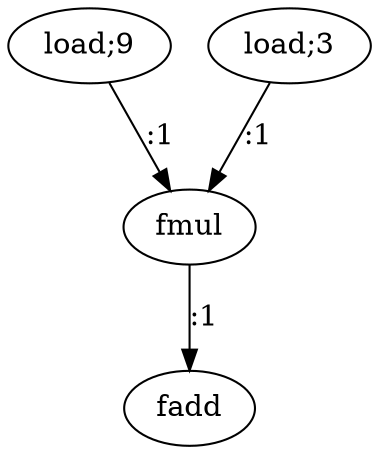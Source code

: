 digraph  {
   0 [label="load;9"];
   1 [label="load;3"];
   2 [label="fmul"];
   3 [label="fadd"];

   0->2 [label=":1"]
   1->2 [label=":1"]
   2->3 [label=":1"]
}

